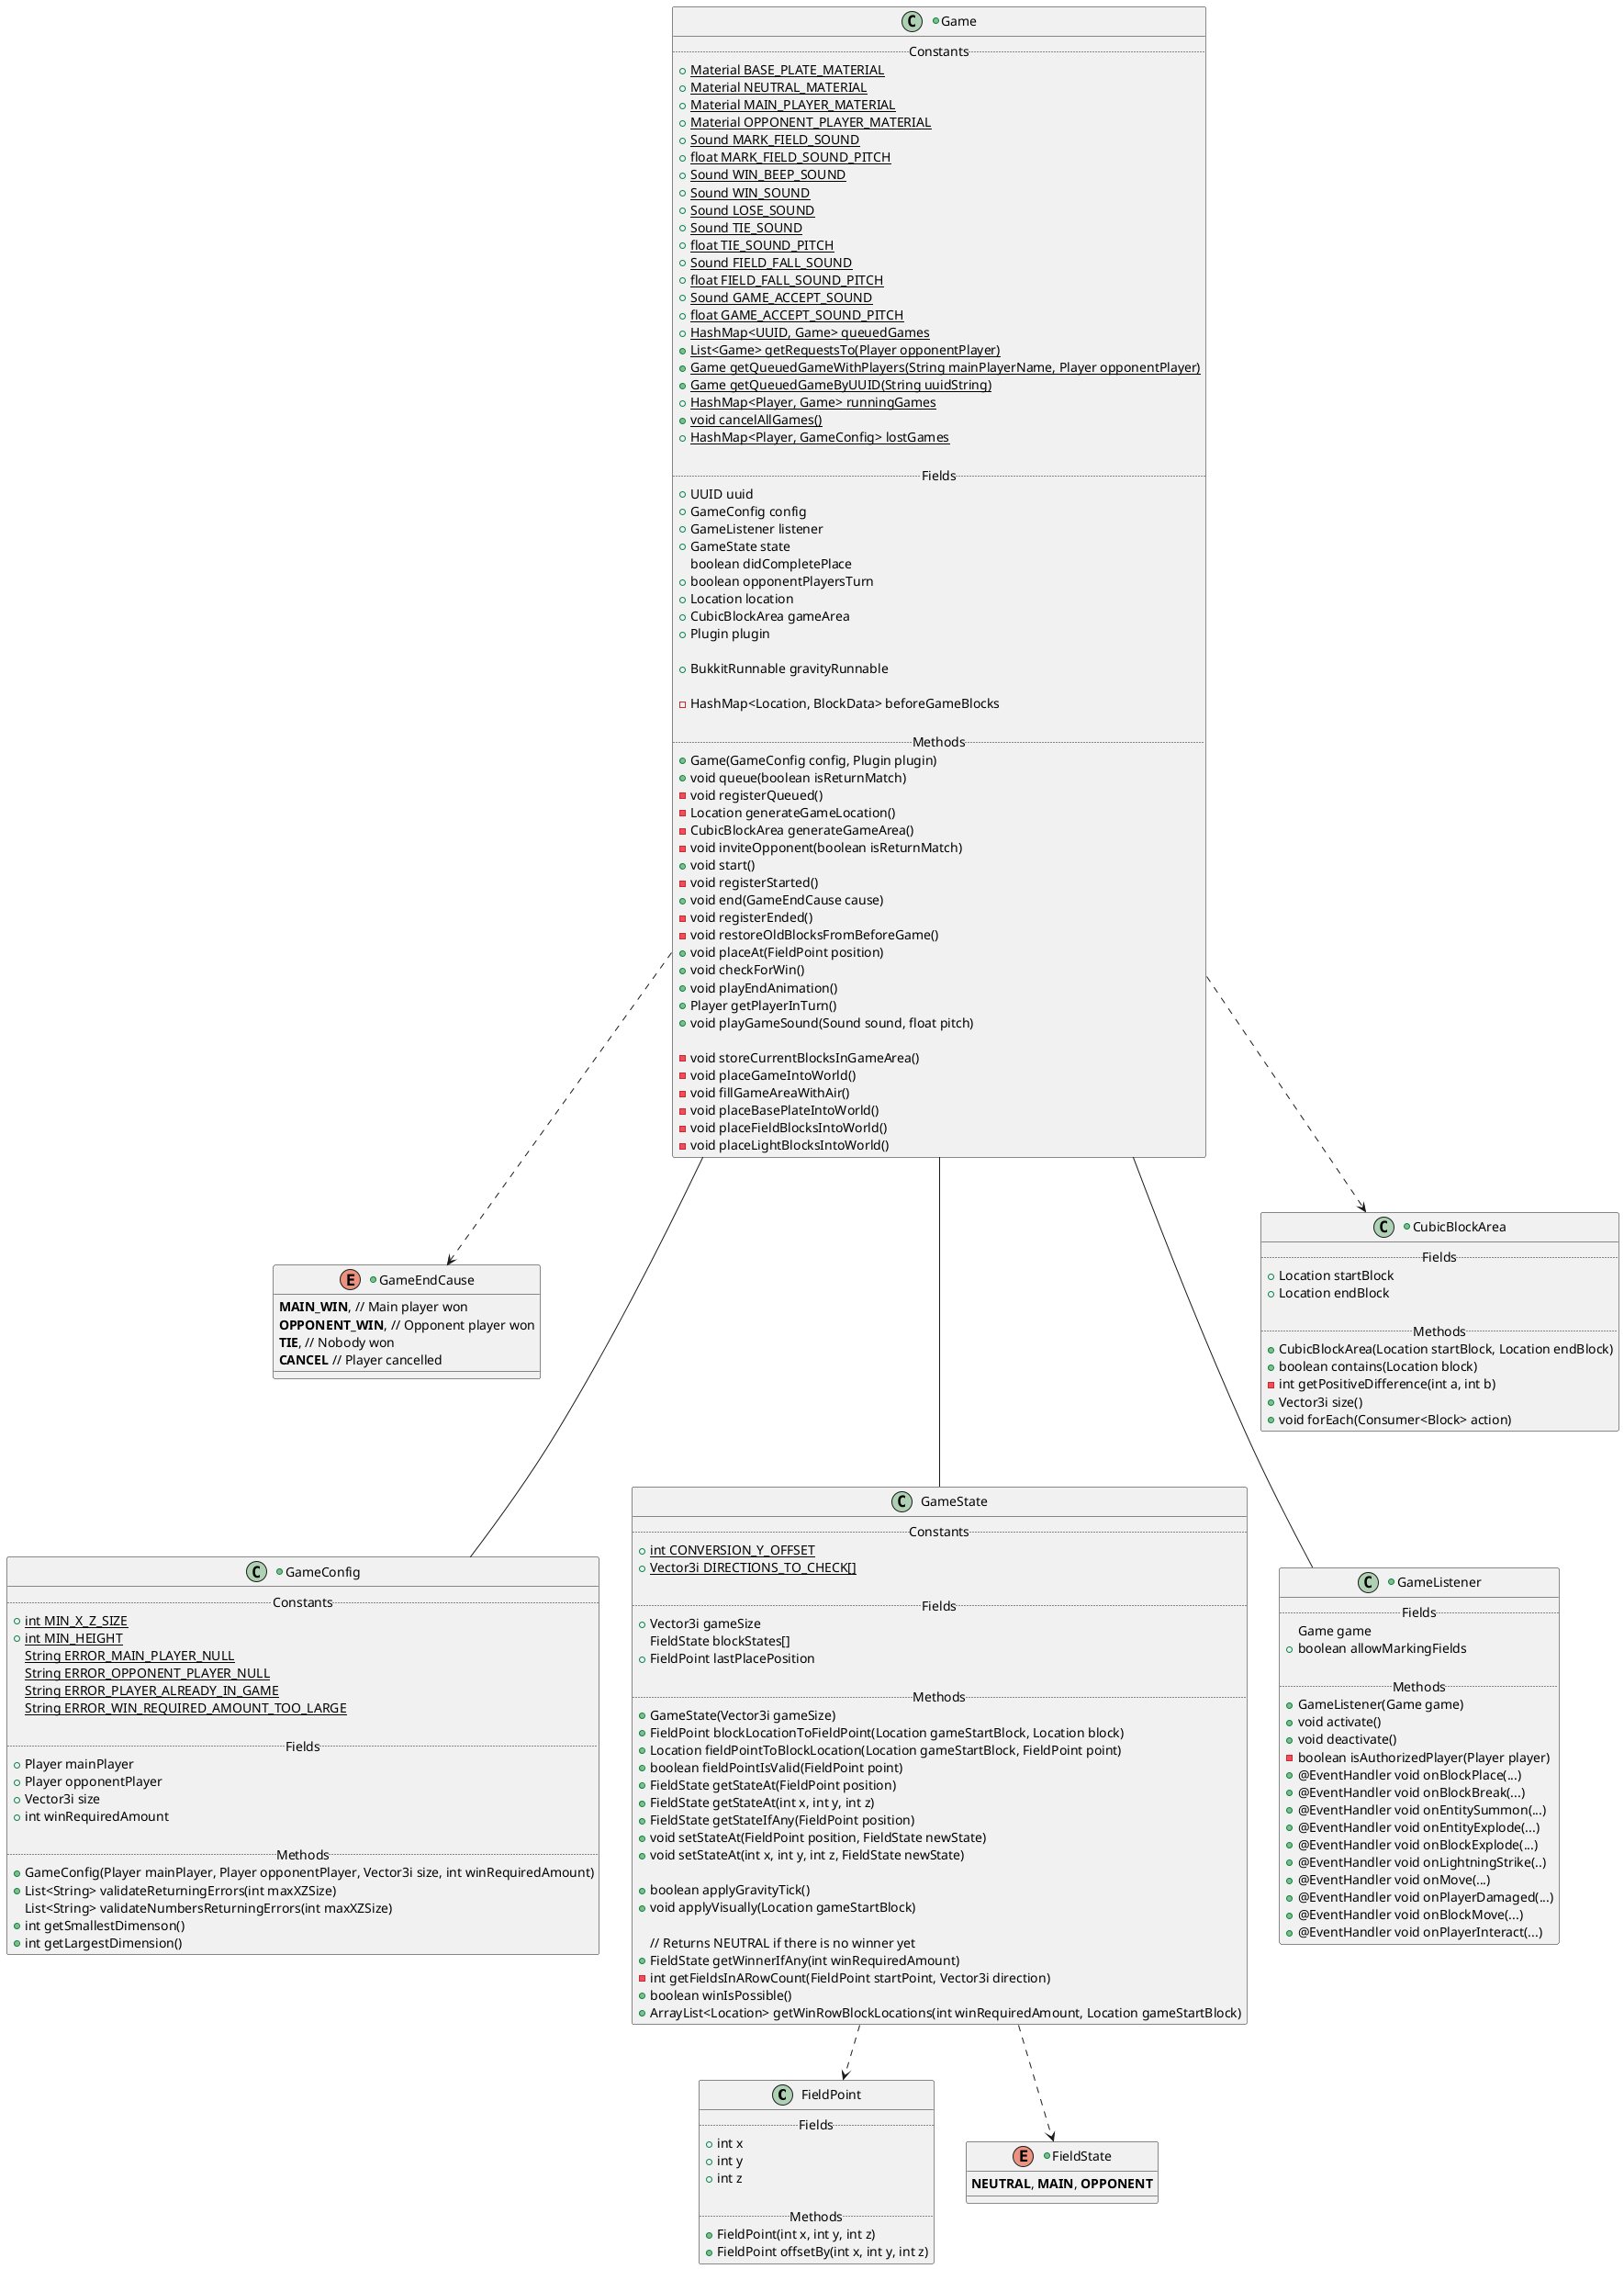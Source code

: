 @startuml

class FieldPoint {
    .. Fields..
    +int x
    +int y
    +int z
    
    .. Methods ..
    +FieldPoint(int x, int y, int z)
    +FieldPoint offsetBy(int x, int y, int z)
}

+enum GameEndCause {
    <b>MAIN_WIN</b>, // Main player won
    <b>OPPONENT_WIN</b>, // Opponent player won
    <b>TIE</b>, // Nobody won
    <b>CANCEL</b> // Player cancelled
}

+class Game {
    .. Constants ..
    +{static}Material BASE_PLATE_MATERIAL
    +{static}Material NEUTRAL_MATERIAL
    +{static}Material MAIN_PLAYER_MATERIAL
    +{static}Material OPPONENT_PLAYER_MATERIAL
    +{static}Sound MARK_FIELD_SOUND
    +{static}float MARK_FIELD_SOUND_PITCH
    +{static}Sound WIN_BEEP_SOUND
    +{static}Sound WIN_SOUND
    +{static}Sound LOSE_SOUND
    +{static}Sound TIE_SOUND
    +{static}float TIE_SOUND_PITCH
    +{static}Sound FIELD_FALL_SOUND
    +{static}float FIELD_FALL_SOUND_PITCH
    +{static}Sound GAME_ACCEPT_SOUND
    +{static}float GAME_ACCEPT_SOUND_PITCH
    +{static}HashMap<UUID, Game> queuedGames
    +{static}List<Game> getRequestsTo(Player opponentPlayer)
    +{static}Game getQueuedGameWithPlayers(String mainPlayerName, Player opponentPlayer) /' For use in CommandTicTacToeAccept.java '/
    +{static}Game getQueuedGameByUUID(String uuidString) /' For use in CommandTicTacToeAccept.java '/
    +{static}HashMap<Player, Game> runningGames
    +{static}void cancelAllGames() /' Cancels games, clears runningGames '/
    +{static}HashMap<Player, GameConfig> lostGames
    
    .. Fields ..
    +UUID uuid
	+GameConfig config
    +GameListener listener
    +GameState state /' Stores the marked fields in a separate positioning system '/
    boolean didCompletePlace
    +boolean opponentPlayersTurn /' Whose turn it is! '/
    +Location location /' Start block location; stores world '/
    +CubicBlockArea gameArea /' Set in contructor '/
    +Plugin plugin /' Used for listener and for placing blocks '/
    
    +BukkitRunnable gravityRunnable
    
    -HashMap<Location, BlockData> beforeGameBlocks
    
    .. Methods ..
    +Game(GameConfig config, Plugin plugin)
    +void queue(boolean isReturnMatch)
    -void registerQueued()
    -Location generateGameLocation() /' Based on the main player's facing '/
    -CubicBlockArea generateGameArea() /' Based on the game's size and the main player's location '/
    -void inviteOpponent(boolean isReturnMatch) /' Calls start() when accepted '/
    +void start() /' Starts the game and places the blocks; activates the listener '/
    -void registerStarted() /' Configures the static HashMaps! '/
    +void end(GameEndCause cause) /' Ends the game and removes the blocks; deactivates the listener '/
    -void registerEnded() /' Configured the static HashMaps! '/
    -void restoreOldBlocksFromBeforeGame() /' Restores the blocks to how they were before this game started (as stored in Game::beforeGameBlocks) '/
    +void placeAt(FieldPoint position) /' Called when the current player marks a field; checks for win and changes the turn '/
    +void checkForWin() /' Called when falling is done '/
    +void playEndAnimation()
    +Player getPlayerInTurn()
    +void playGameSound(Sound sound, float pitch) /' Plays a sound to both config players! '/
    
    /' BUILDING THE GAME '/
    -void storeCurrentBlocksInGameArea()
    -void placeGameIntoWorld()
    -void fillGameAreaWithAir()
    -void placeBasePlateIntoWorld()
    -void placeFieldBlocksIntoWorld()
    -void placeLightBlocksIntoWorld()
}


+class GameConfig {
    .. Constants ..
    +{static}int MIN_X_Z_SIZE
    +{static}int MIN_HEIGHT
    {static}String ERROR_MAIN_PLAYER_NULL
    {static}String ERROR_OPPONENT_PLAYER_NULL
    {static}String ERROR_PLAYER_ALREADY_IN_GAME
    {static}String ERROR_WIN_REQUIRED_AMOUNT_TOO_LARGE
    
    .. Fields ..
    +Player mainPlayer
    +Player opponentPlayer
    +Vector3i size
    +int winRequiredAmount
    
    .. Methods ..
    +GameConfig(Player mainPlayer, Player opponentPlayer, Vector3i size, int winRequiredAmount)
    +List<String> validateReturningErrors(int maxXZSize) /' Returns a list of errors in the config! Empty means OK '/
    List<String> validateNumbersReturningErrors(int maxXZSize) /' sub-part of validateReturningErrors() '/
    +int getSmallestDimenson()
    +int getLargestDimension()
}


+enum FieldState {
    <b>NEUTRAL</b>, <b>MAIN</b>, <b>OPPONENT</b>
}

class GameState {
    .. Constants ..
    +{static}int CONVERSION_Y_OFFSET
    +{static}Vector3i DIRECTIONS_TO_CHECK[]
    
    .. Fields ..
    +Vector3i gameSize
    FieldState blockStates[]
    +FieldPoint lastPlacePosition
    
    .. Methods ..
    +GameState(Vector3i gameSize) /' Sizes the array and fills it with FieldState.NEUTRAL '/
    +FieldPoint blockLocationToFieldPoint(Location gameStartBlock, Location block) /' /!\ CHECK FOR WORLD '/
    +Location fieldPointToBlockLocation(Location gameStartBlock, FieldPoint point) /' /!\ SET WORLD '/
    +boolean fieldPointIsValid(FieldPoint point) /' Returns true if the given FieldPoint is contained in this game (regarding the size!) '/
    +FieldState getStateAt(FieldPoint position)
    +FieldState getStateAt(int x, int y, int z)
    +FieldState getStateIfAny(FieldPoint position) /' NEUTRAL on exception '/
    +void setStateAt(FieldPoint position, FieldState newState)
    +void setStateAt(int x, int y, int z, FieldState newState)
    
    +boolean applyGravityTick() /' Makes all blocks in air fall by one '/
    +void applyVisually(Location gameStartBlock) /' Updates in-world blocks to match the state '/
    
    // Returns NEUTRAL if there is no winner yet
    +FieldState getWinnerIfAny(int winRequiredAmount) /' Returns NEUTRAL for no winner yet '/
    -int getFieldsInARowCount(FieldPoint startPoint, Vector3i direction) /' Counts how many fields, starting from *startPoint* and going into *direction*, have the same state. Immediate return if the state at *startPoint* == *FieldState.NEUTRAL* '/
    +boolean winIsPossible() /' Whether (false) or not (true) to cancel the game '/
    +ArrayList<Location> getWinRowBlockLocations(int winRequiredAmount, Location gameStartBlock) /' Returns the Locations of the Blocks used to win the game '/
}

+class GameListener {
    .. Fields ..
    Game game
    +boolean allowMarkingFields
    
    .. Methods ..
    +GameListener(Game game)
    +void activate()
    +void deactivate()
    -boolean isAuthorizedPlayer(Player player)
    +@EventHandler void onBlockPlace(...) /' BlockPlaceEvent '/
    +@EventHandler void onBlockBreak(...) /' BlockBreakEvent '/
    +@EventHandler void onEntitySummon(...) /' EntitySpawnEvent '/
    +@EventHandler void onEntityExplode(...) /' EntityExplodeEvent '/
    +@EventHandler void onBlockExplode(...) /' BlockExplodeEvent '/
    +@EventHandler void onLightningStrike(..) /' LightningStrikeEvent '/
    +@EventHandler void onMove(...) /' PlayerMoveEvent '/
    +@EventHandler void onPlayerDamaged(...) /' EntityDamageByEntityEvent '/
    +@EventHandler void onBlockMove(...) /' BlockFromToEvent '/
    +@EventHandler void onPlayerInteract(...) /' PlayerInteractEvent '/
}


+class CubicBlockArea {
    .. Fields ..
    +Location startBlock
    +Location endBlock

    .. Methods ..
    +CubicBlockArea(Location startBlock, Location endBlock)
    +boolean contains(Location block)
    -int getPositiveDifference(int a, int b)
    +Vector3i size()
    +void forEach(Consumer<Block> action) /' Executes *action* for every block in the area!! '/
}

Game --- GameConfig
Game --- GameListener
Game ..> CubicBlockArea
Game ..> GameEndCause

GameState ..> FieldPoint
GameState ..> FieldState
Game --- GameState

@enduml
